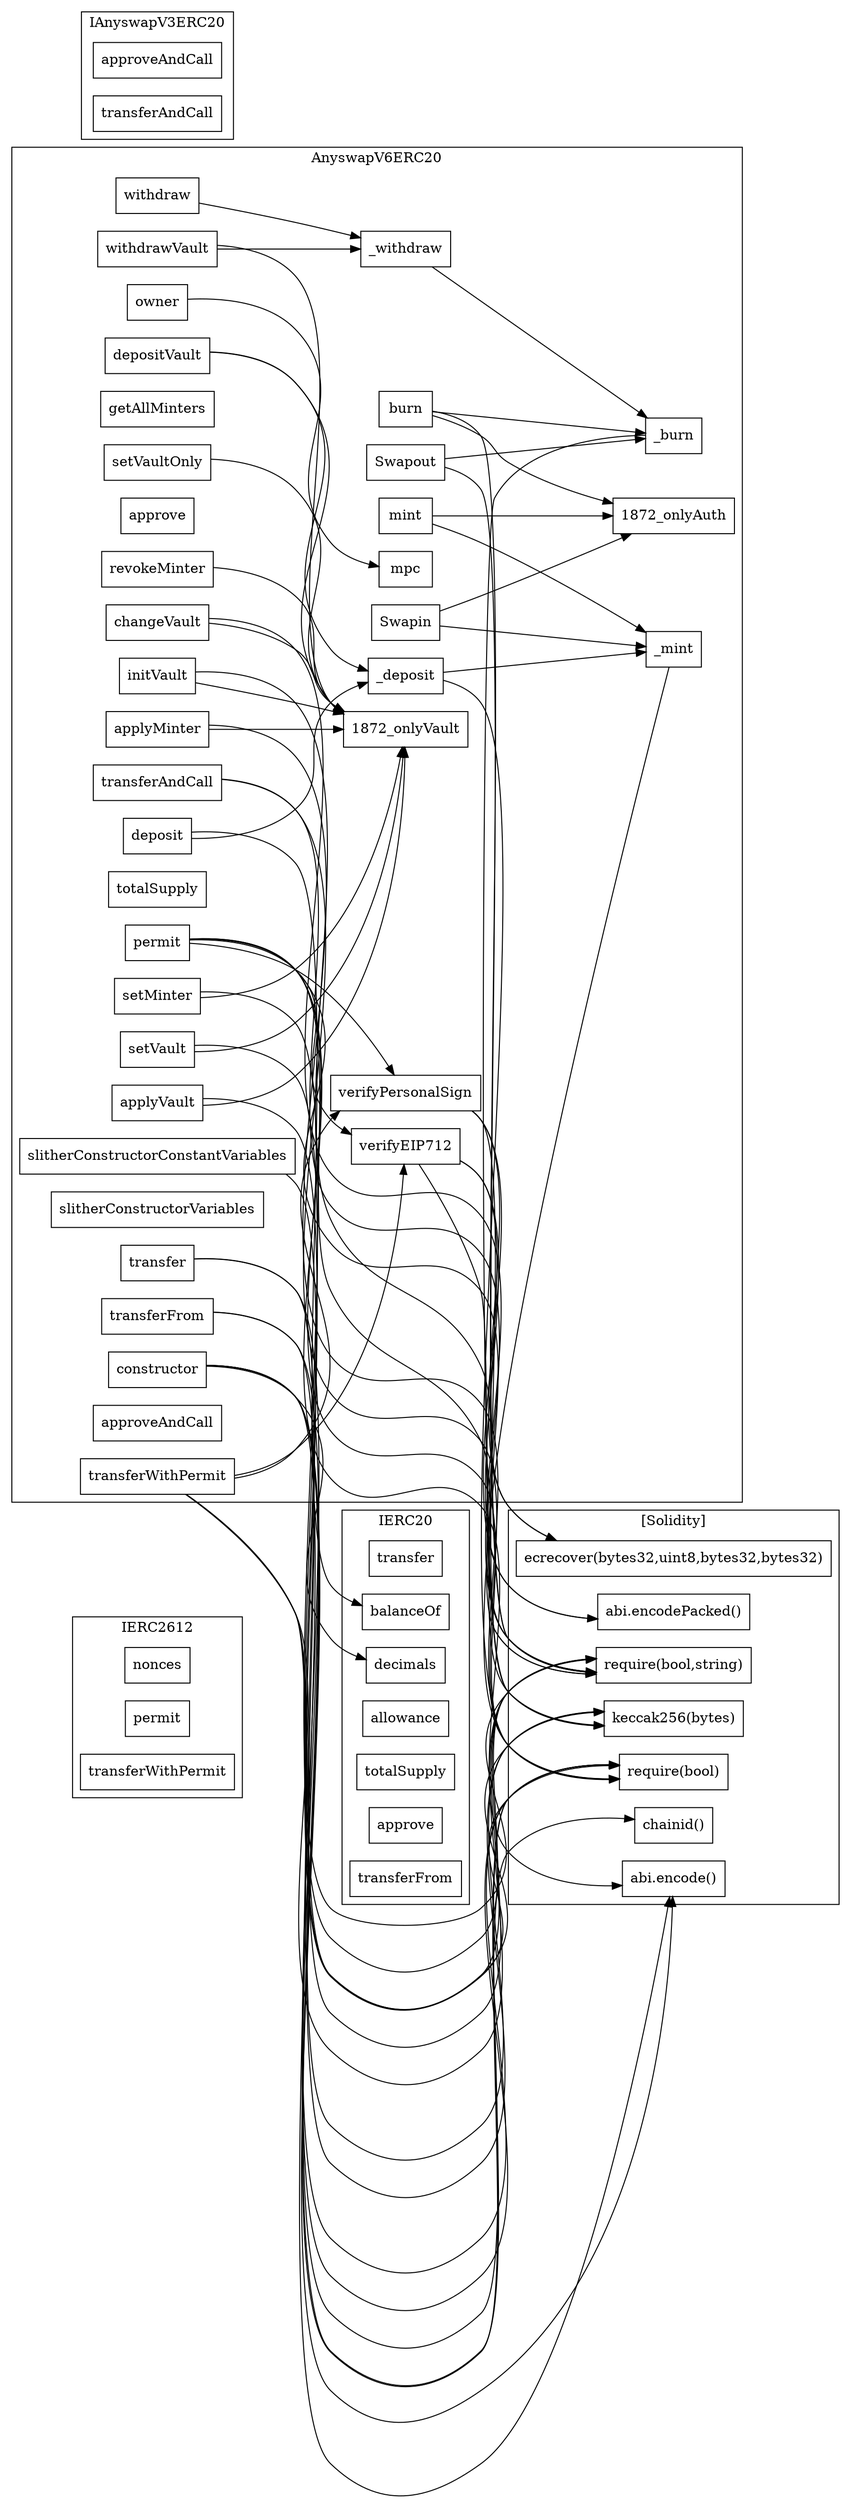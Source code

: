 strict digraph {
rankdir="LR"
node [shape=box]
subgraph cluster_120_IERC2612 {
label = "IERC2612"
"120_nonces" [label="nonces"]
"120_permit" [label="permit"]
"120_transferWithPermit" [label="transferWithPermit"]
}subgraph cluster_74_IERC20 {
label = "IERC20"
"74_transfer" [label="transfer"]
"74_decimals" [label="decimals"]
"74_balanceOf" [label="balanceOf"]
"74_allowance" [label="allowance"]
"74_totalSupply" [label="totalSupply"]
"74_approve" [label="approve"]
"74_transferFrom" [label="transferFrom"]
}subgraph cluster_1872_AnyswapV6ERC20 {
label = "AnyswapV6ERC20"
"1872_changeVault" [label="changeVault"]
"1872_applyMinter" [label="applyMinter"]
"1872_transferAndCall" [label="transferAndCall"]
"1872__mint" [label="_mint"]
"1872_initVault" [label="initVault"]
"1872_mpc" [label="mpc"]
"1872__withdraw" [label="_withdraw"]
"1872_getAllMinters" [label="getAllMinters"]
"1872_permit" [label="permit"]
"1872_approve" [label="approve"]
"1872_burn" [label="burn"]
"1872_deposit" [label="deposit"]
"1872_withdrawVault" [label="withdrawVault"]
"1872_withdraw" [label="withdraw"]
"1872_verifyEIP712" [label="verifyEIP712"]
"1872_mint" [label="mint"]
"1872_slitherConstructorConstantVariables" [label="slitherConstructorConstantVariables"]
"1872_owner" [label="owner"]
"1872_constructor" [label="constructor"]
"1872_totalSupply" [label="totalSupply"]
"1872_depositVault" [label="depositVault"]
"1872_Swapin" [label="Swapin"]
"1872_setMinter" [label="setMinter"]
"1872_Swapout" [label="Swapout"]
"1872_setVault" [label="setVault"]
"1872_transferFrom" [label="transferFrom"]
"1872_verifyPersonalSign" [label="verifyPersonalSign"]
"1872_transfer" [label="transfer"]
"1872_slitherConstructorVariables" [label="slitherConstructorVariables"]
"1872_revokeMinter" [label="revokeMinter"]
"1872_transferWithPermit" [label="transferWithPermit"]
"1872__burn" [label="_burn"]
"1872_setVaultOnly" [label="setVaultOnly"]
"1872_approveAndCall" [label="approveAndCall"]
"1872_applyVault" [label="applyVault"]
"1872__deposit" [label="_deposit"]
"1872_mint" -> "1872__mint"
"1872_setVault" -> "1872_onlyVault"
"1872_burn" -> "1872__burn"
"1872_initVault" -> "1872_onlyVault"
"1872_withdraw" -> "1872__withdraw"
"1872_burn" -> "1872_onlyAuth"
"1872_withdrawVault" -> "1872__withdraw"
"1872_owner" -> "1872_mpc"
"1872_setVaultOnly" -> "1872_onlyVault"
"1872__withdraw" -> "1872__burn"
"1872_revokeMinter" -> "1872_onlyVault"
"1872_Swapin" -> "1872__mint"
"1872_deposit" -> "1872__deposit"
"1872_withdrawVault" -> "1872_onlyVault"
"1872_transferWithPermit" -> "1872_verifyPersonalSign"
"1872_Swapout" -> "1872__burn"
"1872_changeVault" -> "1872_onlyVault"
"1872_transferWithPermit" -> "1872_verifyEIP712"
"1872_applyVault" -> "1872_onlyVault"
"1872_mint" -> "1872_onlyAuth"
"1872_Swapin" -> "1872_onlyAuth"
"1872_setMinter" -> "1872_onlyVault"
"1872_permit" -> "1872_verifyEIP712"
"1872_applyMinter" -> "1872_onlyVault"
"1872_depositVault" -> "1872__deposit"
"1872_permit" -> "1872_verifyPersonalSign"
"1872__deposit" -> "1872__mint"
"1872_depositVault" -> "1872_onlyVault"
}subgraph cluster_150_IAnyswapV3ERC20 {
label = "IAnyswapV3ERC20"
"150_approveAndCall" [label="approveAndCall"]
"150_transferAndCall" [label="transferAndCall"]
}subgraph cluster_solidity {
label = "[Solidity]"
"abi.encodePacked()" 
"abi.encode()" 
"ecrecover(bytes32,uint8,bytes32,bytes32)" 
"require(bool,string)" 
"keccak256(bytes)" 
"chainid()" 
"require(bool)" 
"1872_transferAndCall" -> "require(bool,string)"
"1872_verifyEIP712" -> "keccak256(bytes)"
"1872_transferAndCall" -> "require(bool)"
"1872_transfer" -> "require(bool)"
"1872_setMinter" -> "require(bool,string)"
"1872_transferFrom" -> "require(bool)"
"1872_initVault" -> "require(bool)"
"1872_transferWithPermit" -> "require(bool,string)"
"1872_constructor" -> "require(bool)"
"1872_verifyEIP712" -> "ecrecover(bytes32,uint8,bytes32,bytes32)"
"1872__mint" -> "require(bool,string)"
"1872_applyMinter" -> "require(bool)"
"1872_permit" -> "abi.encode()"
"1872_constructor" -> "abi.encode()"
"1872_verifyPersonalSign" -> "abi.encodePacked()"
"1872__deposit" -> "require(bool)"
"1872_permit" -> "keccak256(bytes)"
"1872_slitherConstructorConstantVariables" -> "keccak256(bytes)"
"1872_applyVault" -> "require(bool)"
"1872_transferFrom" -> "require(bool,string)"
"1872_Swapout" -> "require(bool,string)"
"1872_transferWithPermit" -> "abi.encode()"
"1872_transferWithPermit" -> "require(bool)"
"1872_permit" -> "require(bool)"
"1872_verifyPersonalSign" -> "keccak256(bytes)"
"1872_constructor" -> "keccak256(bytes)"
"1872_burn" -> "require(bool,string)"
"1872_verifyEIP712" -> "abi.encodePacked()"
"1872_transferWithPermit" -> "keccak256(bytes)"
"1872_permit" -> "require(bool,string)"
"1872_constructor" -> "chainid()"
"1872_transfer" -> "require(bool,string)"
"1872_setVault" -> "require(bool,string)"
"1872__burn" -> "require(bool,string)"
"1872_verifyPersonalSign" -> "ecrecover(bytes32,uint8,bytes32,bytes32)"
"1872_changeVault" -> "require(bool,string)"
}"1872_deposit" -> "74_balanceOf"
"1872_constructor" -> "74_decimals"
}